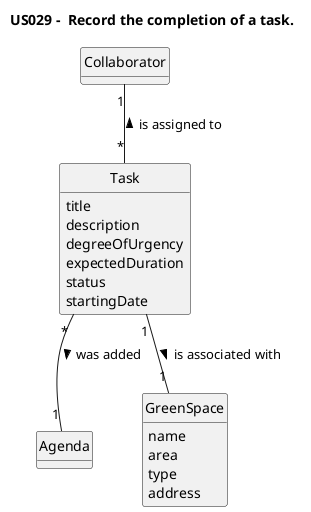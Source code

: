 @startuml
skinparam monochrome true
skinparam packageStyle rectangle
skinparam shadowing false

skinparam classAttributeIconSize 0

hide circle
hide methods

title US029 -  Record the completion of a task.


class Collaborator {
}

class Agenda {
}

class Task {
    title
    description
    degreeOfUrgency
    expectedDuration
    status
    startingDate
}

class GreenSpace {
    name
    area
    type
    address
}


Task "*" -- "1" Agenda : was added >
Task "1" -- "1" GreenSpace : is associated with >
Collaborator "1" -- "*" Task : is assigned to <

@enduml